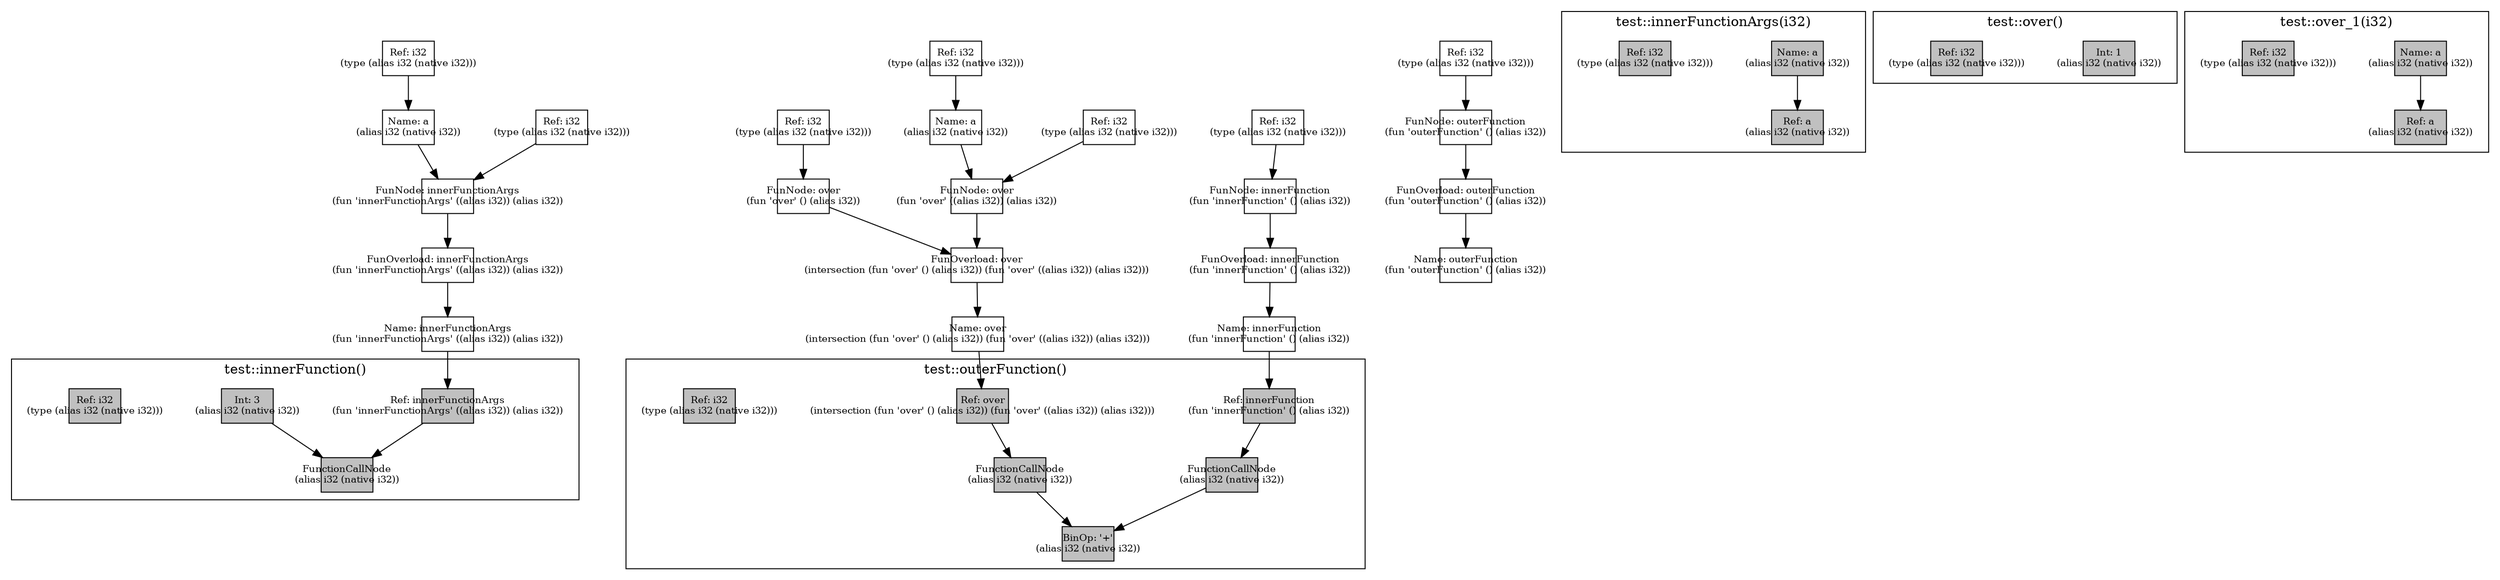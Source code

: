 digraph Document {
  node [shape=box,fixedsize=shape fontsize=10]
  1 [label="FunOverload: innerFunctionArgs\n(fun 'innerFunctionArgs' ((alias i32)) (alias i32))", fillcolor=grey];
  2 [label="FunNode: innerFunctionArgs\n(fun 'innerFunctionArgs' ((alias i32)) (alias i32))", fillcolor=grey];
  3 [label="Ref: i32\n(type (alias i32 (native i32)))", fillcolor=grey];
  4 [label="Name: a\n(alias i32 (native i32))", fillcolor=grey];
  5 [label="Ref: i32\n(type (alias i32 (native i32)))", fillcolor=grey];
  6 [label="Name: innerFunctionArgs\n(fun 'innerFunctionArgs' ((alias i32)) (alias i32))", fillcolor=grey];
  7 [label="FunOverload: innerFunction\n(fun 'innerFunction' () (alias i32))", fillcolor=grey];
  8 [label="FunNode: innerFunction\n(fun 'innerFunction' () (alias i32))", fillcolor=grey];
  9 [label="Ref: i32\n(type (alias i32 (native i32)))", fillcolor=grey];
  10 [label="Name: innerFunction\n(fun 'innerFunction' () (alias i32))", fillcolor=grey];
  11 [label="FunOverload: over\n(intersection (fun 'over' () (alias i32)) (fun 'over' ((alias i32)) (alias i32)))", fillcolor=grey];
  12 [label="FunNode: over\n(fun 'over' () (alias i32))", fillcolor=grey];
  13 [label="Ref: i32\n(type (alias i32 (native i32)))", fillcolor=grey];
  14 [label="FunNode: over\n(fun 'over' ((alias i32)) (alias i32))", fillcolor=grey];
  15 [label="Ref: i32\n(type (alias i32 (native i32)))", fillcolor=grey];
  16 [label="Name: a\n(alias i32 (native i32))", fillcolor=grey];
  17 [label="Ref: i32\n(type (alias i32 (native i32)))", fillcolor=grey];
  18 [label="Name: over\n(intersection (fun 'over' () (alias i32)) (fun 'over' ((alias i32)) (alias i32)))", fillcolor=grey];
  19 [label="FunOverload: outerFunction\n(fun 'outerFunction' () (alias i32))", fillcolor=grey];
  20 [label="FunNode: outerFunction\n(fun 'outerFunction' () (alias i32))", fillcolor=grey];
  21 [label="Ref: i32\n(type (alias i32 (native i32)))", fillcolor=grey];
  22 [label="Name: outerFunction\n(fun 'outerFunction' () (alias i32))", fillcolor=grey];
  subgraph cluster0 {
    node [style=filled, fillcolor=grey];
    23 [label="Name: a\n(alias i32 (native i32))", fillcolor=grey];
    24 [label="Ref: a\n(alias i32 (native i32))", fillcolor=grey];
    25 [label="Ref: i32\n(type (alias i32 (native i32)))", fillcolor=grey];
    23 -> 24[taillabel="" labeldistance="1" fontname="times  italic" fontsize = 10 color="black" ];
  label = "test::innerFunctionArgs(i32)";
}
  subgraph cluster1 {
    node [style=filled, fillcolor=grey];
    26 [label="FunctionCallNode\n(alias i32 (native i32))", fillcolor=grey];
    27 [label="Ref: innerFunctionArgs\n(fun 'innerFunctionArgs' ((alias i32)) (alias i32))", fillcolor=grey];
    28 [label="Int: 3\n(alias i32 (native i32))", fillcolor=grey];
    29 [label="Ref: i32\n(type (alias i32 (native i32)))", fillcolor=grey];
    27 -> 26[taillabel="" labeldistance="1" fontname="times  italic" fontsize = 10 color="black" ];
    28 -> 26[taillabel="" labeldistance="1" fontname="times  italic" fontsize = 10 color="black" ];
  label = "test::innerFunction()";
}
  subgraph cluster2 {
    node [style=filled, fillcolor=grey];
    30 [label="Int: 1\n(alias i32 (native i32))", fillcolor=grey];
    31 [label="Ref: i32\n(type (alias i32 (native i32)))", fillcolor=grey];
  label = "test::over()";
}
  subgraph cluster3 {
    node [style=filled, fillcolor=grey];
    32 [label="Name: a\n(alias i32 (native i32))", fillcolor=grey];
    33 [label="Ref: a\n(alias i32 (native i32))", fillcolor=grey];
    34 [label="Ref: i32\n(type (alias i32 (native i32)))", fillcolor=grey];
    32 -> 33[taillabel="" labeldistance="1" fontname="times  italic" fontsize = 10 color="black" ];
  label = "test::over_1(i32)";
}
  subgraph cluster4 {
    node [style=filled, fillcolor=grey];
    35 [label="BinOp: '+'\n(alias i32 (native i32))", fillcolor=grey];
    36 [label="FunctionCallNode\n(alias i32 (native i32))", fillcolor=grey];
    37 [label="Ref: innerFunction\n(fun 'innerFunction' () (alias i32))", fillcolor=grey];
    38 [label="FunctionCallNode\n(alias i32 (native i32))", fillcolor=grey];
    39 [label="Ref: over\n(intersection (fun 'over' () (alias i32)) (fun 'over' ((alias i32)) (alias i32)))", fillcolor=grey];
    40 [label="Ref: i32\n(type (alias i32 (native i32)))", fillcolor=grey];
    36 -> 35[taillabel="" labeldistance="1" fontname="times  italic" fontsize = 10 color="black" ];
    37 -> 36[taillabel="" labeldistance="1" fontname="times  italic" fontsize = 10 color="black" ];
    38 -> 35[taillabel="" labeldistance="1" fontname="times  italic" fontsize = 10 color="black" ];
    39 -> 38[taillabel="" labeldistance="1" fontname="times  italic" fontsize = 10 color="black" ];
  label = "test::outerFunction()";
}
  1 -> 6[taillabel="" labeldistance="1" fontname="times  italic" fontsize = 10 color="black" ];
  2 -> 1[taillabel="" labeldistance="1" fontname="times  italic" fontsize = 10 color="black" ];
  3 -> 4[taillabel="" labeldistance="1" fontname="times  italic" fontsize = 10 color="black" ];
  4 -> 2[taillabel="" labeldistance="1" fontname="times  italic" fontsize = 10 color="black" ];
  5 -> 2[taillabel="" labeldistance="1" fontname="times  italic" fontsize = 10 color="black" ];
  6 -> 27[taillabel="" labeldistance="1" fontname="times  italic" fontsize = 10 color="black" ];
  7 -> 10[taillabel="" labeldistance="1" fontname="times  italic" fontsize = 10 color="black" ];
  8 -> 7[taillabel="" labeldistance="1" fontname="times  italic" fontsize = 10 color="black" ];
  9 -> 8[taillabel="" labeldistance="1" fontname="times  italic" fontsize = 10 color="black" ];
  10 -> 37[taillabel="" labeldistance="1" fontname="times  italic" fontsize = 10 color="black" ];
  11 -> 18[taillabel="" labeldistance="1" fontname="times  italic" fontsize = 10 color="black" ];
  12 -> 11[taillabel="" labeldistance="1" fontname="times  italic" fontsize = 10 color="black" ];
  13 -> 12[taillabel="" labeldistance="1" fontname="times  italic" fontsize = 10 color="black" ];
  14 -> 11[taillabel="" labeldistance="1" fontname="times  italic" fontsize = 10 color="black" ];
  15 -> 16[taillabel="" labeldistance="1" fontname="times  italic" fontsize = 10 color="black" ];
  16 -> 14[taillabel="" labeldistance="1" fontname="times  italic" fontsize = 10 color="black" ];
  17 -> 14[taillabel="" labeldistance="1" fontname="times  italic" fontsize = 10 color="black" ];
  18 -> 39[taillabel="" labeldistance="1" fontname="times  italic" fontsize = 10 color="black" ];
  19 -> 22[taillabel="" labeldistance="1" fontname="times  italic" fontsize = 10 color="black" ];
  20 -> 19[taillabel="" labeldistance="1" fontname="times  italic" fontsize = 10 color="black" ];
  21 -> 20[taillabel="" labeldistance="1" fontname="times  italic" fontsize = 10 color="black" ];
  label="";
}
